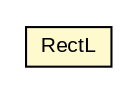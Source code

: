#!/usr/local/bin/dot
#
# Class diagram 
# Generated by UMLGraph version R5_6-24-gf6e263 (http://www.umlgraph.org/)
#

digraph G {
	edge [fontname="arial",fontsize=10,labelfontname="arial",labelfontsize=10];
	node [fontname="arial",fontsize=10,shape=plaintext];
	nodesep=0.25;
	ranksep=0.5;
	// org.osmdroid.util.RectL
	c208686 [label=<<table title="org.osmdroid.util.RectL" border="0" cellborder="1" cellspacing="0" cellpadding="2" port="p" bgcolor="lemonChiffon" href="./RectL.html">
		<tr><td><table border="0" cellspacing="0" cellpadding="1">
<tr><td align="center" balign="center"> RectL </td></tr>
		</table></td></tr>
		</table>>, URL="./RectL.html", fontname="arial", fontcolor="black", fontsize=10.0];
}

